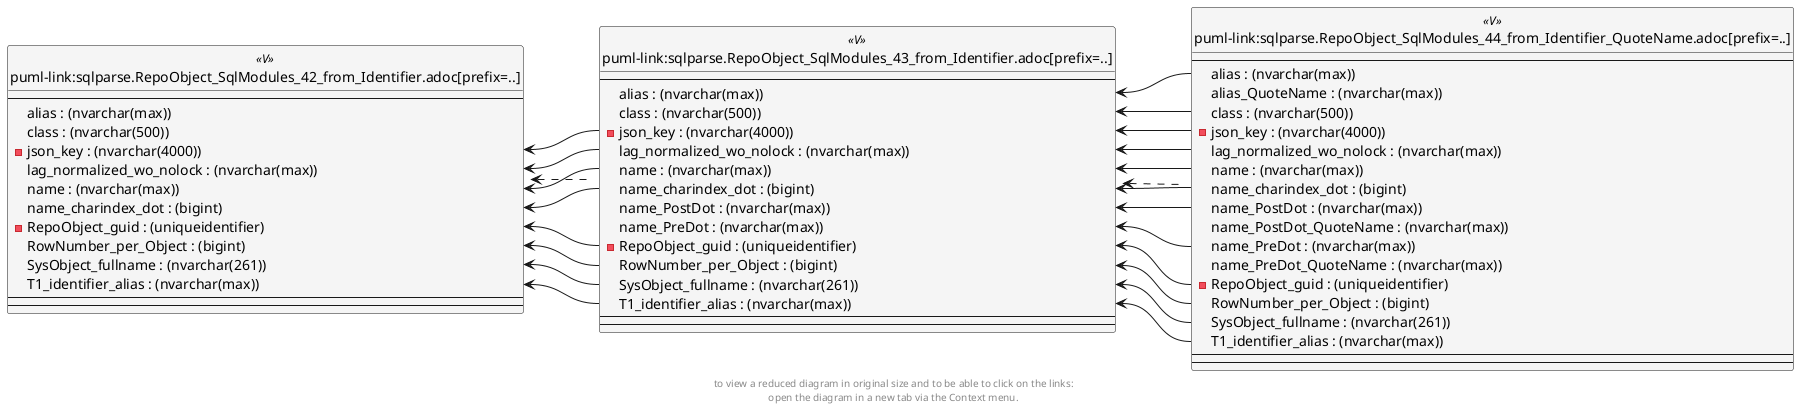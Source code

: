 @startuml
left to right direction
'top to bottom direction
hide circle
'avoide "." issues:
set namespaceSeparator none


skinparam class {
  BackgroundColor White
  BackgroundColor<<FN>> Yellow
  BackgroundColor<<FS>> Yellow
  BackgroundColor<<FT>> LightGray
  BackgroundColor<<IF>> Yellow
  BackgroundColor<<IS>> Yellow
  BackgroundColor<<P>> Aqua
  BackgroundColor<<PC>> Aqua
  BackgroundColor<<SN>> Yellow
  BackgroundColor<<SO>> SlateBlue
  BackgroundColor<<TF>> LightGray
  BackgroundColor<<TR>> Tomato
  BackgroundColor<<U>> White
  BackgroundColor<<V>> WhiteSmoke
  BackgroundColor<<X>> Aqua
}


entity "puml-link:sqlparse.RepoObject_SqlModules_42_from_Identifier.adoc[prefix=..]" as sqlparse.RepoObject_SqlModules_42_from_Identifier << V >> {
  --
  alias : (nvarchar(max))
  class : (nvarchar(500))
  - json_key : (nvarchar(4000))
  lag_normalized_wo_nolock : (nvarchar(max))
  name : (nvarchar(max))
  name_charindex_dot : (bigint)
  - RepoObject_guid : (uniqueidentifier)
  RowNumber_per_Object : (bigint)
  SysObject_fullname : (nvarchar(261))
  T1_identifier_alias : (nvarchar(max))
  --
  --
}

entity "puml-link:sqlparse.RepoObject_SqlModules_43_from_Identifier.adoc[prefix=..]" as sqlparse.RepoObject_SqlModules_43_from_Identifier << V >> {
  --
  alias : (nvarchar(max))
  class : (nvarchar(500))
  - json_key : (nvarchar(4000))
  lag_normalized_wo_nolock : (nvarchar(max))
  name : (nvarchar(max))
  name_charindex_dot : (bigint)
  name_PostDot : (nvarchar(max))
  name_PreDot : (nvarchar(max))
  - RepoObject_guid : (uniqueidentifier)
  RowNumber_per_Object : (bigint)
  SysObject_fullname : (nvarchar(261))
  T1_identifier_alias : (nvarchar(max))
  --
  --
}

entity "puml-link:sqlparse.RepoObject_SqlModules_44_from_Identifier_QuoteName.adoc[prefix=..]" as sqlparse.RepoObject_SqlModules_44_from_Identifier_QuoteName << V >> {
  --
  alias : (nvarchar(max))
  alias_QuoteName : (nvarchar(max))
  class : (nvarchar(500))
  - json_key : (nvarchar(4000))
  lag_normalized_wo_nolock : (nvarchar(max))
  name : (nvarchar(max))
  name_charindex_dot : (bigint)
  name_PostDot : (nvarchar(max))
  name_PostDot_QuoteName : (nvarchar(max))
  name_PreDot : (nvarchar(max))
  name_PreDot_QuoteName : (nvarchar(max))
  - RepoObject_guid : (uniqueidentifier)
  RowNumber_per_Object : (bigint)
  SysObject_fullname : (nvarchar(261))
  T1_identifier_alias : (nvarchar(max))
  --
  --
}

sqlparse.RepoObject_SqlModules_42_from_Identifier <.. sqlparse.RepoObject_SqlModules_43_from_Identifier
sqlparse.RepoObject_SqlModules_43_from_Identifier <.. sqlparse.RepoObject_SqlModules_44_from_Identifier_QuoteName
sqlparse.RepoObject_SqlModules_42_from_Identifier::json_key <-- sqlparse.RepoObject_SqlModules_43_from_Identifier::json_key
sqlparse.RepoObject_SqlModules_42_from_Identifier::lag_normalized_wo_nolock <-- sqlparse.RepoObject_SqlModules_43_from_Identifier::lag_normalized_wo_nolock
sqlparse.RepoObject_SqlModules_42_from_Identifier::name <-- sqlparse.RepoObject_SqlModules_43_from_Identifier::name
sqlparse.RepoObject_SqlModules_42_from_Identifier::name_charindex_dot <-- sqlparse.RepoObject_SqlModules_43_from_Identifier::name_charindex_dot
sqlparse.RepoObject_SqlModules_42_from_Identifier::RepoObject_guid <-- sqlparse.RepoObject_SqlModules_43_from_Identifier::RepoObject_guid
sqlparse.RepoObject_SqlModules_42_from_Identifier::RowNumber_per_Object <-- sqlparse.RepoObject_SqlModules_43_from_Identifier::RowNumber_per_Object
sqlparse.RepoObject_SqlModules_42_from_Identifier::SysObject_fullname <-- sqlparse.RepoObject_SqlModules_43_from_Identifier::SysObject_fullname
sqlparse.RepoObject_SqlModules_42_from_Identifier::T1_identifier_alias <-- sqlparse.RepoObject_SqlModules_43_from_Identifier::T1_identifier_alias
sqlparse.RepoObject_SqlModules_43_from_Identifier::alias <-- sqlparse.RepoObject_SqlModules_44_from_Identifier_QuoteName::alias
sqlparse.RepoObject_SqlModules_43_from_Identifier::class <-- sqlparse.RepoObject_SqlModules_44_from_Identifier_QuoteName::class
sqlparse.RepoObject_SqlModules_43_from_Identifier::json_key <-- sqlparse.RepoObject_SqlModules_44_from_Identifier_QuoteName::json_key
sqlparse.RepoObject_SqlModules_43_from_Identifier::lag_normalized_wo_nolock <-- sqlparse.RepoObject_SqlModules_44_from_Identifier_QuoteName::lag_normalized_wo_nolock
sqlparse.RepoObject_SqlModules_43_from_Identifier::name <-- sqlparse.RepoObject_SqlModules_44_from_Identifier_QuoteName::name
sqlparse.RepoObject_SqlModules_43_from_Identifier::name_charindex_dot <-- sqlparse.RepoObject_SqlModules_44_from_Identifier_QuoteName::name_charindex_dot
sqlparse.RepoObject_SqlModules_43_from_Identifier::name_PostDot <-- sqlparse.RepoObject_SqlModules_44_from_Identifier_QuoteName::name_PostDot
sqlparse.RepoObject_SqlModules_43_from_Identifier::name_PreDot <-- sqlparse.RepoObject_SqlModules_44_from_Identifier_QuoteName::name_PreDot
sqlparse.RepoObject_SqlModules_43_from_Identifier::RepoObject_guid <-- sqlparse.RepoObject_SqlModules_44_from_Identifier_QuoteName::RepoObject_guid
sqlparse.RepoObject_SqlModules_43_from_Identifier::RowNumber_per_Object <-- sqlparse.RepoObject_SqlModules_44_from_Identifier_QuoteName::RowNumber_per_Object
sqlparse.RepoObject_SqlModules_43_from_Identifier::SysObject_fullname <-- sqlparse.RepoObject_SqlModules_44_from_Identifier_QuoteName::SysObject_fullname
sqlparse.RepoObject_SqlModules_43_from_Identifier::T1_identifier_alias <-- sqlparse.RepoObject_SqlModules_44_from_Identifier_QuoteName::T1_identifier_alias
footer
to view a reduced diagram in original size and to be able to click on the links:
open the diagram in a new tab via the Context menu.
end footer

@enduml

